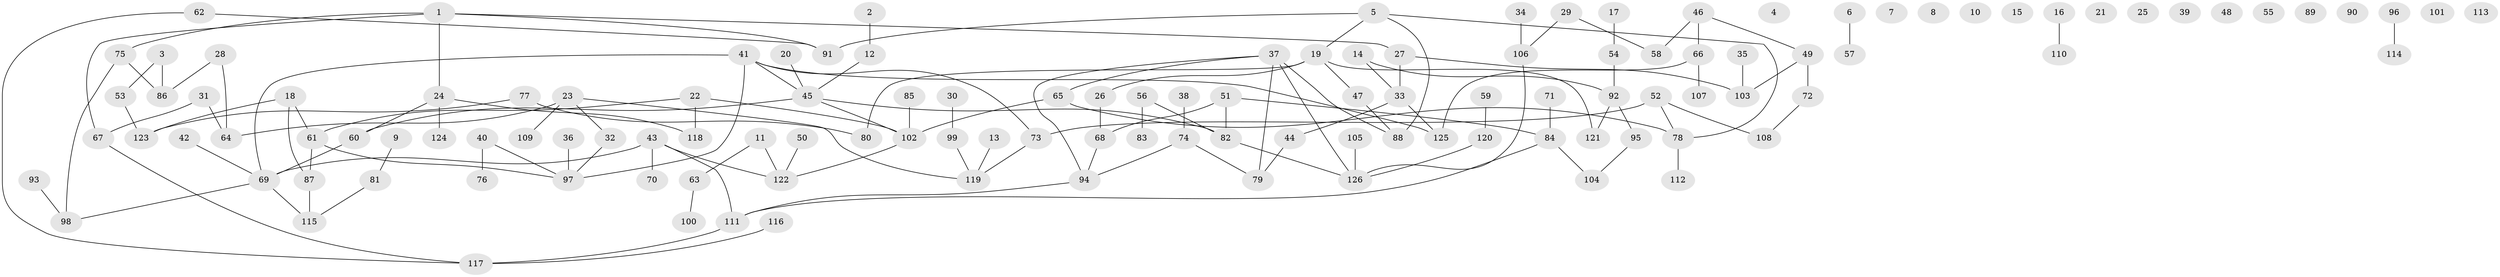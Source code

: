 // coarse degree distribution, {6: 0.033707865168539325, 1: 0.25842696629213485, 2: 0.15730337078651685, 0: 0.1797752808988764, 4: 0.16853932584269662, 3: 0.14606741573033707, 5: 0.033707865168539325, 8: 0.011235955056179775, 9: 0.011235955056179775}
// Generated by graph-tools (version 1.1) at 2025/41/03/06/25 10:41:24]
// undirected, 126 vertices, 139 edges
graph export_dot {
graph [start="1"]
  node [color=gray90,style=filled];
  1;
  2;
  3;
  4;
  5;
  6;
  7;
  8;
  9;
  10;
  11;
  12;
  13;
  14;
  15;
  16;
  17;
  18;
  19;
  20;
  21;
  22;
  23;
  24;
  25;
  26;
  27;
  28;
  29;
  30;
  31;
  32;
  33;
  34;
  35;
  36;
  37;
  38;
  39;
  40;
  41;
  42;
  43;
  44;
  45;
  46;
  47;
  48;
  49;
  50;
  51;
  52;
  53;
  54;
  55;
  56;
  57;
  58;
  59;
  60;
  61;
  62;
  63;
  64;
  65;
  66;
  67;
  68;
  69;
  70;
  71;
  72;
  73;
  74;
  75;
  76;
  77;
  78;
  79;
  80;
  81;
  82;
  83;
  84;
  85;
  86;
  87;
  88;
  89;
  90;
  91;
  92;
  93;
  94;
  95;
  96;
  97;
  98;
  99;
  100;
  101;
  102;
  103;
  104;
  105;
  106;
  107;
  108;
  109;
  110;
  111;
  112;
  113;
  114;
  115;
  116;
  117;
  118;
  119;
  120;
  121;
  122;
  123;
  124;
  125;
  126;
  1 -- 24;
  1 -- 27;
  1 -- 67;
  1 -- 75;
  1 -- 91;
  2 -- 12;
  3 -- 53;
  3 -- 86;
  5 -- 19;
  5 -- 78;
  5 -- 88;
  5 -- 91;
  6 -- 57;
  9 -- 81;
  11 -- 63;
  11 -- 122;
  12 -- 45;
  13 -- 119;
  14 -- 33;
  14 -- 92;
  16 -- 110;
  17 -- 54;
  18 -- 61;
  18 -- 87;
  18 -- 123;
  19 -- 26;
  19 -- 47;
  19 -- 80;
  19 -- 121;
  20 -- 45;
  22 -- 61;
  22 -- 102;
  22 -- 118;
  23 -- 32;
  23 -- 64;
  23 -- 109;
  23 -- 119;
  24 -- 60;
  24 -- 118;
  24 -- 124;
  26 -- 68;
  27 -- 33;
  27 -- 103;
  28 -- 64;
  28 -- 86;
  29 -- 58;
  29 -- 106;
  30 -- 99;
  31 -- 64;
  31 -- 67;
  32 -- 97;
  33 -- 44;
  33 -- 125;
  34 -- 106;
  35 -- 103;
  36 -- 97;
  37 -- 65;
  37 -- 79;
  37 -- 88;
  37 -- 94;
  37 -- 126;
  38 -- 74;
  40 -- 76;
  40 -- 97;
  41 -- 45;
  41 -- 69;
  41 -- 73;
  41 -- 97;
  41 -- 125;
  42 -- 69;
  43 -- 69;
  43 -- 70;
  43 -- 111;
  43 -- 122;
  44 -- 79;
  45 -- 60;
  45 -- 82;
  45 -- 102;
  46 -- 49;
  46 -- 58;
  46 -- 66;
  47 -- 88;
  49 -- 72;
  49 -- 103;
  50 -- 122;
  51 -- 68;
  51 -- 82;
  51 -- 84;
  52 -- 73;
  52 -- 78;
  52 -- 108;
  53 -- 123;
  54 -- 92;
  56 -- 82;
  56 -- 83;
  59 -- 120;
  60 -- 69;
  61 -- 87;
  61 -- 97;
  62 -- 91;
  62 -- 117;
  63 -- 100;
  65 -- 78;
  65 -- 102;
  66 -- 107;
  66 -- 125;
  67 -- 117;
  68 -- 94;
  69 -- 98;
  69 -- 115;
  71 -- 84;
  72 -- 108;
  73 -- 119;
  74 -- 79;
  74 -- 94;
  75 -- 86;
  75 -- 98;
  77 -- 80;
  77 -- 123;
  78 -- 112;
  81 -- 115;
  82 -- 126;
  84 -- 104;
  84 -- 111;
  85 -- 102;
  87 -- 115;
  92 -- 95;
  92 -- 121;
  93 -- 98;
  94 -- 111;
  95 -- 104;
  96 -- 114;
  99 -- 119;
  102 -- 122;
  105 -- 126;
  106 -- 126;
  111 -- 117;
  116 -- 117;
  120 -- 126;
}
